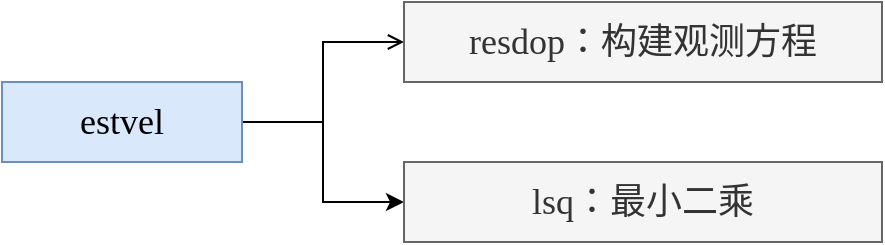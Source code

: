 <mxfile version="24.7.5">
  <diagram name="页-1" id="Page-1">
    <mxGraphModel dx="1050" dy="717" grid="1" gridSize="10" guides="1" tooltips="1" connect="1" arrows="1" fold="1" page="1" pageScale="1" pageWidth="827" pageHeight="1169" math="0" shadow="0">
      <root>
        <mxCell id="0" />
        <mxCell id="1" parent="0" />
        <mxCell id="kn6pGw_SIHCXtE3x5vHy-82" style="edgeStyle=orthogonalEdgeStyle;rounded=0;orthogonalLoop=1;jettySize=auto;html=1;exitX=1;exitY=0.5;exitDx=0;exitDy=0;entryX=0;entryY=0.5;entryDx=0;entryDy=0;endArrow=open;endFill=0;" parent="1" source="kn6pGw_SIHCXtE3x5vHy-78" target="kn6pGw_SIHCXtE3x5vHy-79" edge="1">
          <mxGeometry relative="1" as="geometry" />
        </mxCell>
        <mxCell id="kn6pGw_SIHCXtE3x5vHy-83" style="edgeStyle=orthogonalEdgeStyle;rounded=0;orthogonalLoop=1;jettySize=auto;html=1;exitX=1;exitY=0.5;exitDx=0;exitDy=0;" parent="1" source="kn6pGw_SIHCXtE3x5vHy-78" target="kn6pGw_SIHCXtE3x5vHy-80" edge="1">
          <mxGeometry relative="1" as="geometry" />
        </mxCell>
        <mxCell id="kn6pGw_SIHCXtE3x5vHy-78" value="&lt;font face=&quot;Lucida Console&quot; style=&quot;font-size: 18px;&quot;&gt;estvel&lt;/font&gt;" style="rounded=0;whiteSpace=wrap;html=1;fillColor=#dae8fc;strokeColor=#6c8ebf;" parent="1" vertex="1">
          <mxGeometry x="200" y="240" width="120" height="40" as="geometry" />
        </mxCell>
        <mxCell id="kn6pGw_SIHCXtE3x5vHy-79" value="&lt;span style=&quot;font-family: &amp;quot;Lucida Console&amp;quot;;&quot;&gt;&lt;font style=&quot;font-size: 18px;&quot;&gt;resdop：构建观测方程&lt;/font&gt;&lt;/span&gt;" style="rounded=0;whiteSpace=wrap;html=1;fillColor=#f5f5f5;strokeColor=#666666;fontColor=#333333;" parent="1" vertex="1">
          <mxGeometry x="401" y="200" width="239" height="40" as="geometry" />
        </mxCell>
        <mxCell id="kn6pGw_SIHCXtE3x5vHy-80" value="&lt;span style=&quot;font-family: &amp;quot;Lucida Console&amp;quot;;&quot;&gt;&lt;font style=&quot;font-size: 18px;&quot;&gt;lsq：最小二乘&lt;/font&gt;&lt;/span&gt;" style="rounded=0;whiteSpace=wrap;html=1;fillColor=#f5f5f5;strokeColor=#666666;fontColor=#333333;" parent="1" vertex="1">
          <mxGeometry x="401" y="280" width="239" height="40" as="geometry" />
        </mxCell>
      </root>
    </mxGraphModel>
  </diagram>
</mxfile>
